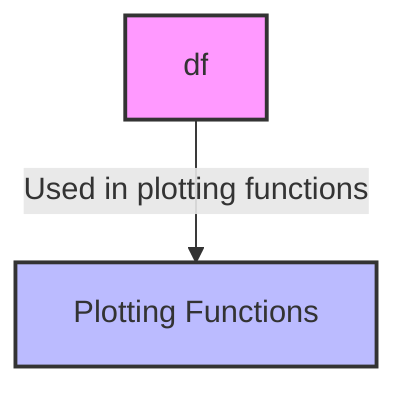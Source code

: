 flowchart TD
    %% Represents the initial DataFrame 'df'
    A[df]:::dataVar

    %% Represents the various uses of 'df' in plotting functions
    A --> |Used in plotting functions| B[Plotting Functions]:::process

    classDef dataVar fill:#f9f,stroke:#333,stroke-width:2px;
    classDef process fill:#bbf,stroke:#333,stroke-width:2px;